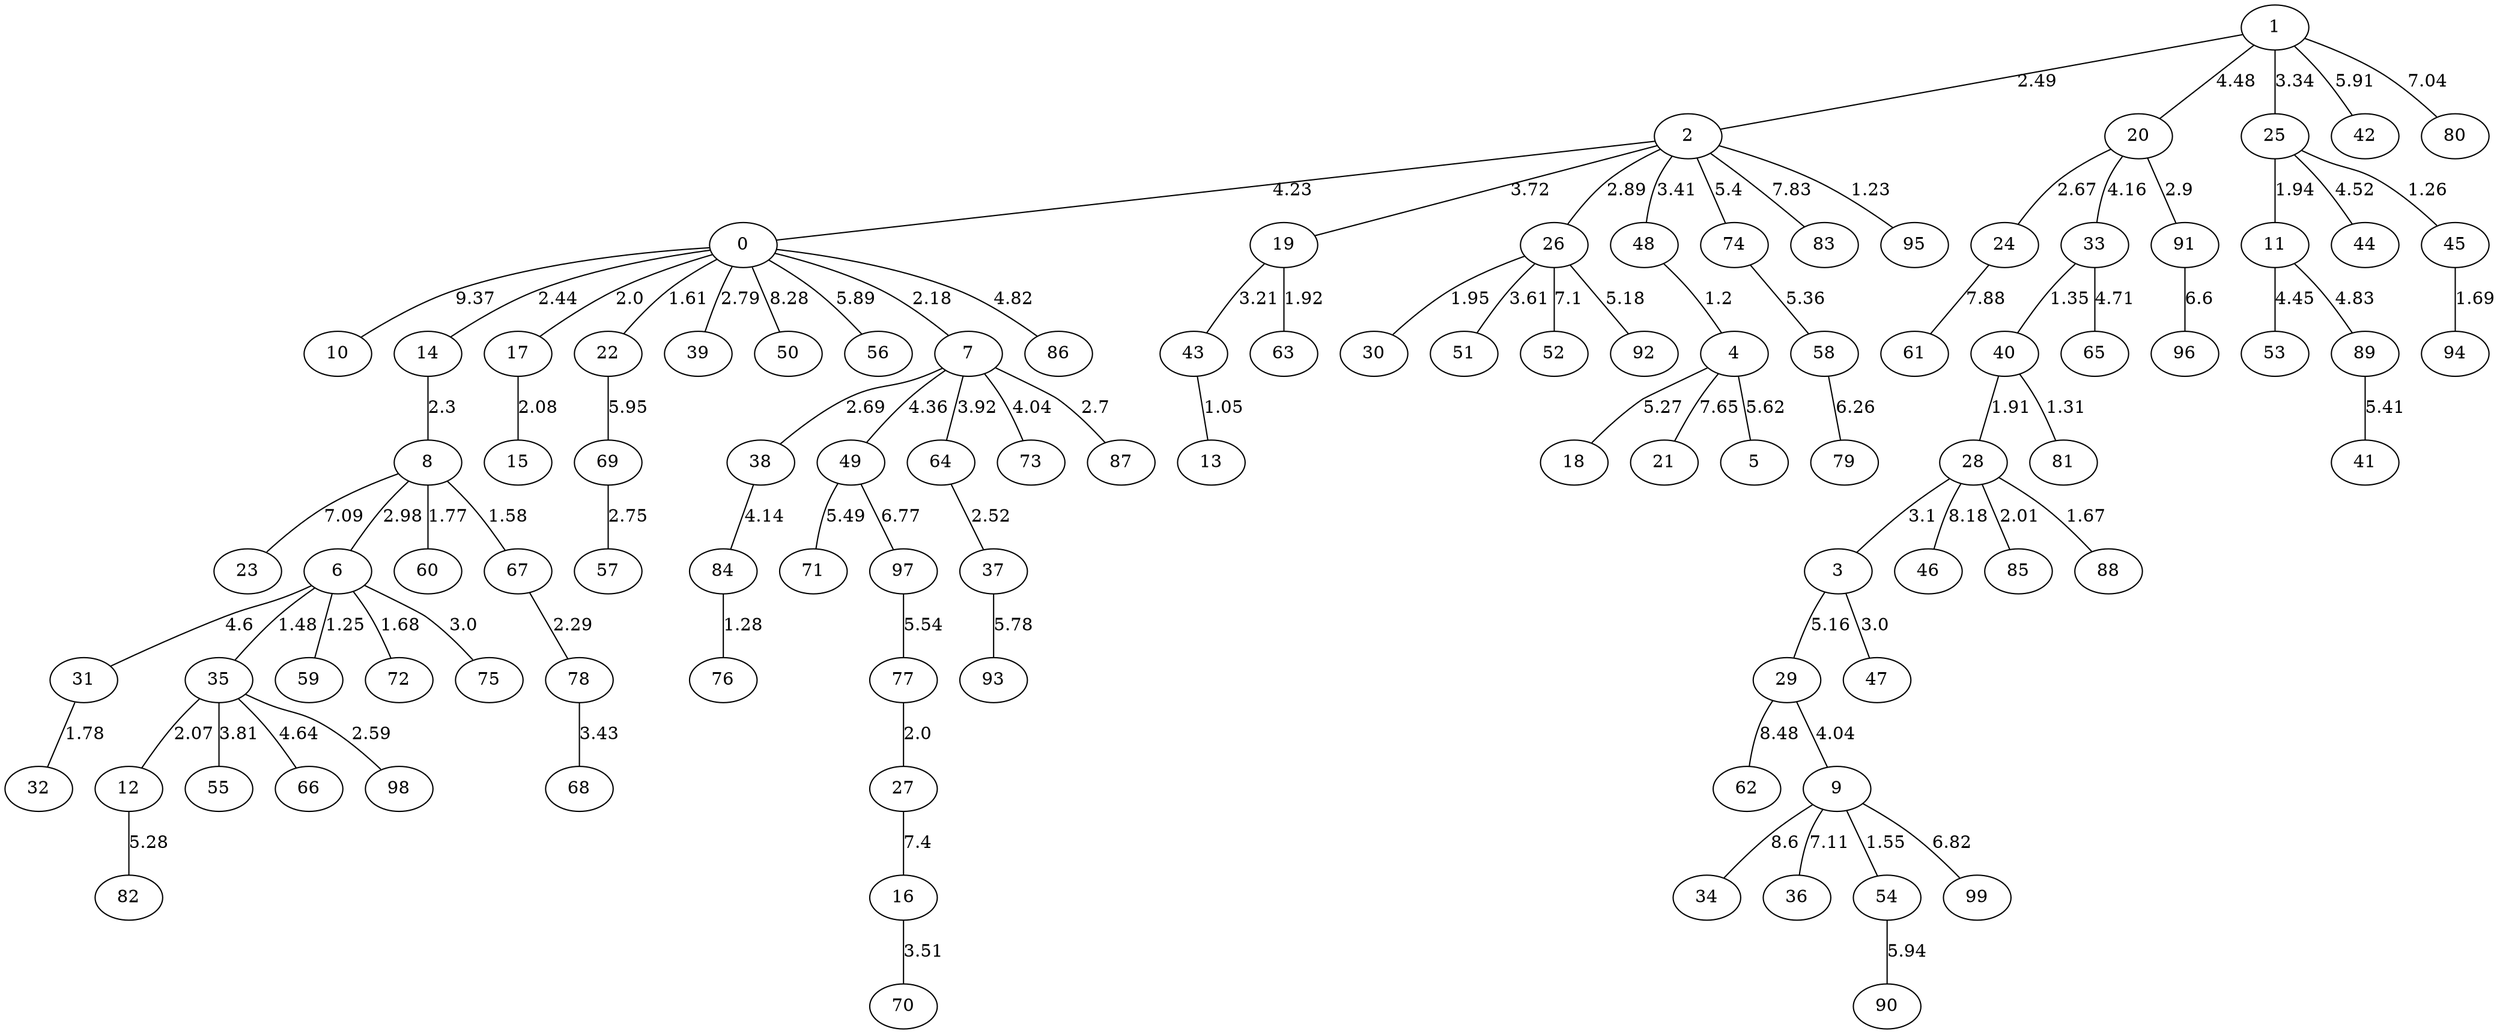 graph G {
  "0";
  "1";
  "10";
  "11";
  "12";
  "13";
  "14";
  "15";
  "16";
  "17";
  "18";
  "19";
  "2";
  "20";
  "21";
  "22";
  "23";
  "24";
  "25";
  "26";
  "27";
  "28";
  "29";
  "3";
  "30";
  "31";
  "32";
  "33";
  "34";
  "35";
  "36";
  "37";
  "38";
  "39";
  "4";
  "40";
  "41";
  "42";
  "43";
  "44";
  "45";
  "46";
  "47";
  "48";
  "49";
  "5";
  "50";
  "51";
  "52";
  "53";
  "54";
  "55";
  "56";
  "57";
  "58";
  "59";
  "6";
  "60";
  "61";
  "62";
  "63";
  "64";
  "65";
  "66";
  "67";
  "68";
  "69";
  "7";
  "70";
  "71";
  "72";
  "73";
  "74";
  "75";
  "76";
  "77";
  "78";
  "79";
  "8";
  "80";
  "81";
  "82";
  "83";
  "84";
  "85";
  "86";
  "87";
  "88";
  "89";
  "9";
  "90";
  "91";
  "92";
  "93";
  "94";
  "95";
  "96";
  "97";
  "98";
  "99";
  "1" -- "2" [label="2.49"];
  "2" -- "95" [label="1.23"];
  "2" -- "26" [label="2.89"];
  "26" -- "30" [label="1.95"];
  "1" -- "25" [label="3.34"];
  "25" -- "45" [label="1.26"];
  "45" -- "94" [label="1.69"];
  "25" -- "11" [label="1.94"];
  "2" -- "48" [label="3.41"];
  "48" -- "4" [label="1.2"];
  "26" -- "51" [label="3.61"];
  "2" -- "19" [label="3.72"];
  "19" -- "63" [label="1.92"];
  "19" -- "43" [label="3.21"];
  "43" -- "13" [label="1.05"];
  "2" -- "0" [label="4.23"];
  "0" -- "22" [label="1.61"];
  "0" -- "17" [label="2.0"];
  "17" -- "15" [label="2.08"];
  "0" -- "7" [label="2.18"];
  "0" -- "14" [label="2.44"];
  "14" -- "8" [label="2.3"];
  "8" -- "67" [label="1.58"];
  "8" -- "60" [label="1.77"];
  "67" -- "78" [label="2.29"];
  "7" -- "38" [label="2.69"];
  "7" -- "87" [label="2.7"];
  "0" -- "39" [label="2.79"];
  "8" -- "6" [label="2.98"];
  "6" -- "59" [label="1.25"];
  "6" -- "35" [label="1.48"];
  "6" -- "72" [label="1.68"];
  "35" -- "12" [label="2.07"];
  "35" -- "98" [label="2.59"];
  "6" -- "75" [label="3.0"];
  "78" -- "68" [label="3.43"];
  "35" -- "55" [label="3.81"];
  "7" -- "64" [label="3.92"];
  "64" -- "37" [label="2.52"];
  "7" -- "73" [label="4.04"];
  "38" -- "84" [label="4.14"];
  "84" -- "76" [label="1.28"];
  "7" -- "49" [label="4.36"];
  "11" -- "53" [label="4.45"];
  "1" -- "20" [label="4.48"];
  "20" -- "24" [label="2.67"];
  "20" -- "91" [label="2.9"];
  "20" -- "33" [label="4.16"];
  "33" -- "40" [label="1.35"];
  "40" -- "81" [label="1.31"];
  "40" -- "28" [label="1.91"];
  "28" -- "88" [label="1.67"];
  "28" -- "85" [label="2.01"];
  "28" -- "3" [label="3.1"];
  "3" -- "47" [label="3.0"];
  "25" -- "44" [label="4.52"];
  "6" -- "31" [label="4.6"];
  "31" -- "32" [label="1.78"];
  "35" -- "66" [label="4.64"];
  "33" -- "65" [label="4.71"];
  "0" -- "86" [label="4.82"];
  "11" -- "89" [label="4.83"];
  "3" -- "29" [label="5.16"];
  "29" -- "9" [label="4.04"];
  "9" -- "54" [label="1.55"];
  "26" -- "92" [label="5.18"];
  "4" -- "18" [label="5.27"];
  "12" -- "82" [label="5.28"];
  "2" -- "74" [label="5.4"];
  "74" -- "58" [label="5.36"];
  "89" -- "41" [label="5.41"];
  "49" -- "71" [label="5.49"];
  "4" -- "5" [label="5.62"];
  "37" -- "93" [label="5.78"];
  "0" -- "56" [label="5.89"];
  "1" -- "42" [label="5.91"];
  "54" -- "90" [label="5.94"];
  "22" -- "69" [label="5.95"];
  "69" -- "57" [label="2.75"];
  "58" -- "79" [label="6.26"];
  "91" -- "96" [label="6.6"];
  "49" -- "97" [label="6.77"];
  "97" -- "77" [label="5.54"];
  "77" -- "27" [label="2.0"];
  "9" -- "99" [label="6.82"];
  "1" -- "80" [label="7.04"];
  "8" -- "23" [label="7.09"];
  "26" -- "52" [label="7.1"];
  "9" -- "36" [label="7.11"];
  "27" -- "16" [label="7.4"];
  "16" -- "70" [label="3.51"];
  "4" -- "21" [label="7.65"];
  "2" -- "83" [label="7.83"];
  "24" -- "61" [label="7.88"];
  "28" -- "46" [label="8.18"];
  "0" -- "50" [label="8.28"];
  "29" -- "62" [label="8.48"];
  "9" -- "34" [label="8.6"];
  "0" -- "10" [label="9.37"];
}
